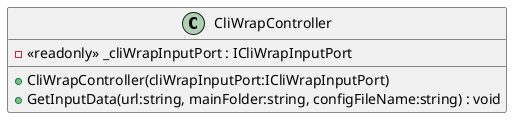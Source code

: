 @startuml
class CliWrapController {
    - <<readonly>> _cliWrapInputPort : ICliWrapInputPort
    + CliWrapController(cliWrapInputPort:ICliWrapInputPort)
    + GetInputData(url:string, mainFolder:string, configFileName:string) : void
}
@enduml
